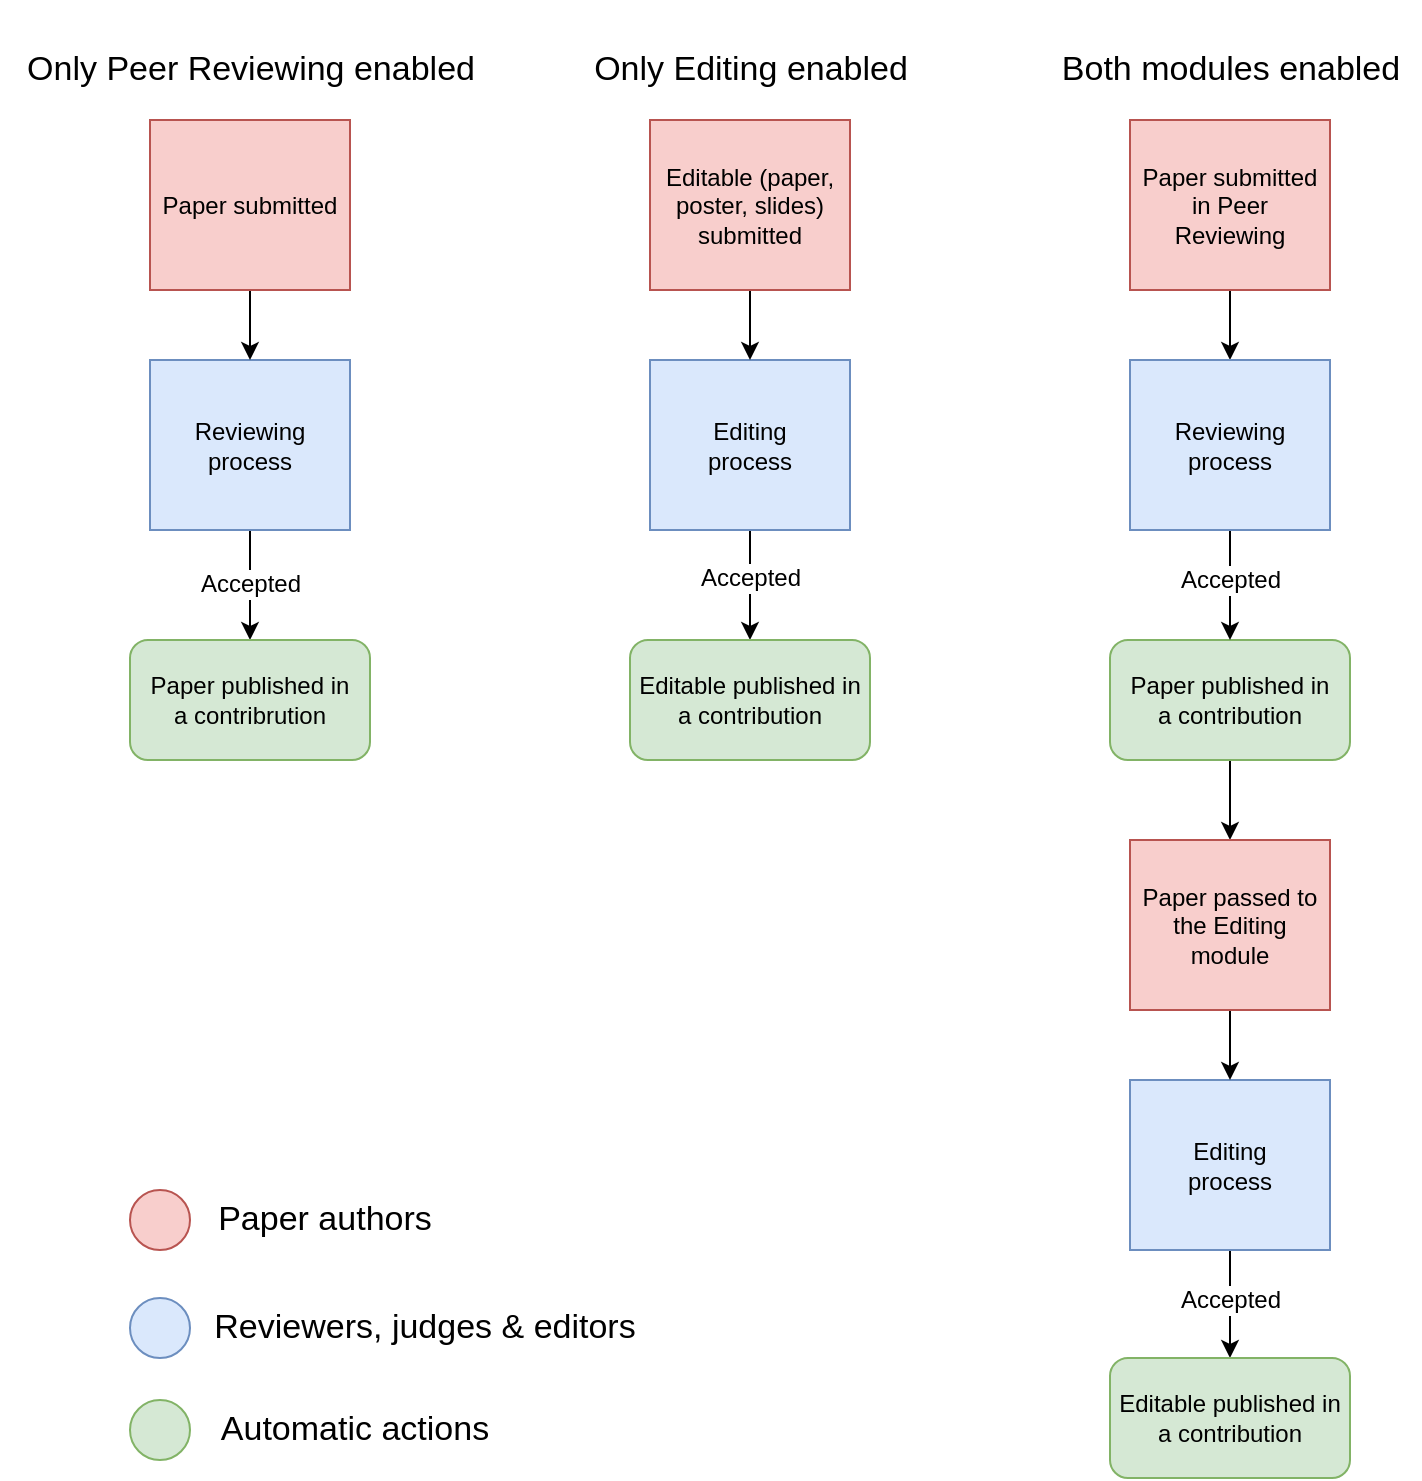 <mxfile version="20.4.0" type="device"><diagram id="C5RBs43oDa-KdzZeNtuy" name="Page-1"><mxGraphModel dx="2062" dy="1085" grid="1" gridSize="10" guides="1" tooltips="1" connect="1" arrows="1" fold="1" page="1" pageScale="1" pageWidth="827" pageHeight="1169" math="0" shadow="0"><root><mxCell id="WIyWlLk6GJQsqaUBKTNV-0"/><mxCell id="WIyWlLk6GJQsqaUBKTNV-1" parent="WIyWlLk6GJQsqaUBKTNV-0"/><mxCell id="0JVpYgcgsXQ9fJcGoQOI-15" value="&lt;div style=&quot;font-size: 17px;&quot;&gt;Only Peer Reviewing enabled&lt;/div&gt;" style="text;html=1;align=center;verticalAlign=middle;resizable=0;points=[];autosize=1;strokeColor=none;fillColor=none;fontSize=17;spacingTop=20;" parent="WIyWlLk6GJQsqaUBKTNV-1" vertex="1"><mxGeometry x="30" y="130" width="250" height="50" as="geometry"/></mxCell><mxCell id="0JVpYgcgsXQ9fJcGoQOI-21" style="edgeStyle=orthogonalEdgeStyle;rounded=0;orthogonalLoop=1;jettySize=auto;html=1;entryX=0.5;entryY=0;entryDx=0;entryDy=0;fontSize=16;" parent="WIyWlLk6GJQsqaUBKTNV-1" source="0JVpYgcgsXQ9fJcGoQOI-16" target="0JVpYgcgsXQ9fJcGoQOI-20" edge="1"><mxGeometry relative="1" as="geometry"/></mxCell><mxCell id="0JVpYgcgsXQ9fJcGoQOI-43" value="&lt;div&gt;Accepted&lt;/div&gt;" style="edgeLabel;html=1;align=center;verticalAlign=middle;resizable=0;points=[];fontSize=12;" parent="0JVpYgcgsXQ9fJcGoQOI-21" vertex="1" connectable="0"><mxGeometry x="-0.354" y="1" relative="1" as="geometry"><mxPoint x="-1" y="9" as="offset"/></mxGeometry></mxCell><mxCell id="0JVpYgcgsXQ9fJcGoQOI-16" value="&lt;div&gt;Reviewing&lt;/div&gt;&lt;div&gt;process&lt;/div&gt;" style="rounded=0;whiteSpace=wrap;html=1;fillColor=#dae8fc;strokeColor=#6c8ebf;" parent="WIyWlLk6GJQsqaUBKTNV-1" vertex="1"><mxGeometry x="105" y="310" width="100" height="85" as="geometry"/></mxCell><mxCell id="0JVpYgcgsXQ9fJcGoQOI-41" style="edgeStyle=orthogonalEdgeStyle;rounded=0;orthogonalLoop=1;jettySize=auto;html=1;entryX=0.5;entryY=0;entryDx=0;entryDy=0;fontSize=12;" parent="WIyWlLk6GJQsqaUBKTNV-1" source="0JVpYgcgsXQ9fJcGoQOI-19" target="0JVpYgcgsXQ9fJcGoQOI-16" edge="1"><mxGeometry relative="1" as="geometry"/></mxCell><mxCell id="0JVpYgcgsXQ9fJcGoQOI-19" value="Paper submitted" style="rounded=0;whiteSpace=wrap;html=1;fillColor=#f8cecc;strokeColor=#b85450;spacingLeft=4;spacingRight=4;" parent="WIyWlLk6GJQsqaUBKTNV-1" vertex="1"><mxGeometry x="105" y="190" width="100" height="85" as="geometry"/></mxCell><mxCell id="0JVpYgcgsXQ9fJcGoQOI-20" value="&lt;div&gt;Paper published in&lt;/div&gt;&lt;div&gt;a contribrution&lt;/div&gt;" style="rounded=1;whiteSpace=wrap;html=1;fillColor=#d5e8d4;strokeColor=#82b366;" parent="WIyWlLk6GJQsqaUBKTNV-1" vertex="1"><mxGeometry x="95" y="450" width="120" height="60" as="geometry"/></mxCell><mxCell id="0JVpYgcgsXQ9fJcGoQOI-22" value="&lt;div style=&quot;font-size: 17px;&quot;&gt;Only Editing enabled&lt;/div&gt;" style="text;html=1;align=center;verticalAlign=middle;resizable=0;points=[];autosize=1;strokeColor=none;fillColor=none;fontSize=17;" parent="WIyWlLk6GJQsqaUBKTNV-1" vertex="1"><mxGeometry x="315" y="150" width="180" height="30" as="geometry"/></mxCell><mxCell id="0JVpYgcgsXQ9fJcGoQOI-23" style="edgeStyle=orthogonalEdgeStyle;rounded=0;orthogonalLoop=1;jettySize=auto;html=1;entryX=0.5;entryY=0;entryDx=0;entryDy=0;fontSize=16;" parent="WIyWlLk6GJQsqaUBKTNV-1" source="0JVpYgcgsXQ9fJcGoQOI-24" target="0JVpYgcgsXQ9fJcGoQOI-27" edge="1"><mxGeometry relative="1" as="geometry"/></mxCell><mxCell id="0JVpYgcgsXQ9fJcGoQOI-44" value="Accepted" style="edgeLabel;html=1;align=center;verticalAlign=middle;resizable=0;points=[];fontSize=12;" parent="0JVpYgcgsXQ9fJcGoQOI-23" vertex="1" connectable="0"><mxGeometry x="0.188" y="2" relative="1" as="geometry"><mxPoint x="-2" y="-9" as="offset"/></mxGeometry></mxCell><mxCell id="0JVpYgcgsXQ9fJcGoQOI-24" value="&lt;div&gt;Editing&lt;br&gt;&lt;/div&gt;&lt;div&gt;process&lt;/div&gt;" style="rounded=0;whiteSpace=wrap;html=1;fillColor=#dae8fc;strokeColor=#6c8ebf;" parent="WIyWlLk6GJQsqaUBKTNV-1" vertex="1"><mxGeometry x="355" y="310" width="100" height="85" as="geometry"/></mxCell><mxCell id="0JVpYgcgsXQ9fJcGoQOI-42" style="edgeStyle=orthogonalEdgeStyle;rounded=0;orthogonalLoop=1;jettySize=auto;html=1;entryX=0.5;entryY=0;entryDx=0;entryDy=0;fontSize=12;" parent="WIyWlLk6GJQsqaUBKTNV-1" source="0JVpYgcgsXQ9fJcGoQOI-26" target="0JVpYgcgsXQ9fJcGoQOI-24" edge="1"><mxGeometry relative="1" as="geometry"/></mxCell><mxCell id="0JVpYgcgsXQ9fJcGoQOI-26" value="Editable (paper, poster, slides) submitted" style="rounded=0;whiteSpace=wrap;html=1;fillColor=#f8cecc;strokeColor=#b85450;" parent="WIyWlLk6GJQsqaUBKTNV-1" vertex="1"><mxGeometry x="355" y="190" width="100" height="85" as="geometry"/></mxCell><mxCell id="0JVpYgcgsXQ9fJcGoQOI-27" value="&lt;div&gt;Editable published in&lt;/div&gt;&lt;div&gt;a contribution&lt;/div&gt;" style="rounded=1;whiteSpace=wrap;html=1;fillColor=#d5e8d4;strokeColor=#82b366;" parent="WIyWlLk6GJQsqaUBKTNV-1" vertex="1"><mxGeometry x="345" y="450" width="120" height="60" as="geometry"/></mxCell><mxCell id="0JVpYgcgsXQ9fJcGoQOI-28" value="Both modules enabled" style="text;html=1;align=center;verticalAlign=middle;resizable=0;points=[];autosize=1;strokeColor=none;fillColor=none;fontSize=17;" parent="WIyWlLk6GJQsqaUBKTNV-1" vertex="1"><mxGeometry x="550" y="150" width="190" height="30" as="geometry"/></mxCell><mxCell id="0JVpYgcgsXQ9fJcGoQOI-29" style="edgeStyle=orthogonalEdgeStyle;rounded=0;orthogonalLoop=1;jettySize=auto;html=1;entryX=0.5;entryY=0;entryDx=0;entryDy=0;fontSize=16;" parent="WIyWlLk6GJQsqaUBKTNV-1" source="0JVpYgcgsXQ9fJcGoQOI-30" target="0JVpYgcgsXQ9fJcGoQOI-33" edge="1"><mxGeometry relative="1" as="geometry"/></mxCell><mxCell id="0JVpYgcgsXQ9fJcGoQOI-49" value="Accepted" style="edgeLabel;html=1;align=center;verticalAlign=middle;resizable=0;points=[];fontSize=12;" parent="0JVpYgcgsXQ9fJcGoQOI-29" vertex="1" connectable="0"><mxGeometry x="-0.31" y="1" relative="1" as="geometry"><mxPoint x="-1" y="6" as="offset"/></mxGeometry></mxCell><mxCell id="0JVpYgcgsXQ9fJcGoQOI-30" value="&lt;div&gt;Editing&lt;br&gt;&lt;/div&gt;&lt;div&gt;process&lt;/div&gt;" style="rounded=0;whiteSpace=wrap;html=1;fillColor=#dae8fc;strokeColor=#6c8ebf;" parent="WIyWlLk6GJQsqaUBKTNV-1" vertex="1"><mxGeometry x="595" y="670" width="100" height="85" as="geometry"/></mxCell><mxCell id="0JVpYgcgsXQ9fJcGoQOI-47" style="edgeStyle=orthogonalEdgeStyle;rounded=0;orthogonalLoop=1;jettySize=auto;html=1;entryX=0.5;entryY=0;entryDx=0;entryDy=0;fontSize=12;" parent="WIyWlLk6GJQsqaUBKTNV-1" source="0JVpYgcgsXQ9fJcGoQOI-32" target="0JVpYgcgsXQ9fJcGoQOI-45" edge="1"><mxGeometry relative="1" as="geometry"/></mxCell><mxCell id="0JVpYgcgsXQ9fJcGoQOI-32" value="Paper submitted in Peer Reviewing" style="rounded=0;whiteSpace=wrap;html=1;fillColor=#f8cecc;strokeColor=#b85450;spacingLeft=4;spacingRight=4;" parent="WIyWlLk6GJQsqaUBKTNV-1" vertex="1"><mxGeometry x="595" y="190" width="100" height="85" as="geometry"/></mxCell><mxCell id="0JVpYgcgsXQ9fJcGoQOI-33" value="Editable published in a contribution" style="rounded=1;whiteSpace=wrap;html=1;fillColor=#d5e8d4;strokeColor=#82b366;" parent="WIyWlLk6GJQsqaUBKTNV-1" vertex="1"><mxGeometry x="585" y="809" width="120" height="60" as="geometry"/></mxCell><mxCell id="0JVpYgcgsXQ9fJcGoQOI-38" style="edgeStyle=orthogonalEdgeStyle;rounded=0;orthogonalLoop=1;jettySize=auto;html=1;entryX=0.5;entryY=0;entryDx=0;entryDy=0;fontSize=16;" parent="WIyWlLk6GJQsqaUBKTNV-1" source="0JVpYgcgsXQ9fJcGoQOI-35" target="0JVpYgcgsXQ9fJcGoQOI-37" edge="1"><mxGeometry relative="1" as="geometry"/></mxCell><mxCell id="0JVpYgcgsXQ9fJcGoQOI-35" value="&lt;div&gt;Paper published in &lt;br&gt;&lt;/div&gt;&lt;div&gt;a contribution&lt;/div&gt;" style="rounded=1;whiteSpace=wrap;html=1;fillColor=#d5e8d4;strokeColor=#82b366;" parent="WIyWlLk6GJQsqaUBKTNV-1" vertex="1"><mxGeometry x="585" y="450" width="120" height="60" as="geometry"/></mxCell><mxCell id="0JVpYgcgsXQ9fJcGoQOI-39" style="edgeStyle=orthogonalEdgeStyle;rounded=0;orthogonalLoop=1;jettySize=auto;html=1;entryX=0.5;entryY=0;entryDx=0;entryDy=0;fontSize=16;" parent="WIyWlLk6GJQsqaUBKTNV-1" source="0JVpYgcgsXQ9fJcGoQOI-37" target="0JVpYgcgsXQ9fJcGoQOI-30" edge="1"><mxGeometry relative="1" as="geometry"/></mxCell><mxCell id="0JVpYgcgsXQ9fJcGoQOI-37" value="Paper passed to the Editing module" style="rounded=0;whiteSpace=wrap;html=1;fillColor=#f8cecc;strokeColor=#b85450;" parent="WIyWlLk6GJQsqaUBKTNV-1" vertex="1"><mxGeometry x="595" y="550" width="100" height="85" as="geometry"/></mxCell><mxCell id="0JVpYgcgsXQ9fJcGoQOI-46" style="edgeStyle=orthogonalEdgeStyle;rounded=0;orthogonalLoop=1;jettySize=auto;html=1;entryX=0.5;entryY=0;entryDx=0;entryDy=0;fontSize=12;" parent="WIyWlLk6GJQsqaUBKTNV-1" source="0JVpYgcgsXQ9fJcGoQOI-45" target="0JVpYgcgsXQ9fJcGoQOI-35" edge="1"><mxGeometry relative="1" as="geometry"/></mxCell><mxCell id="0JVpYgcgsXQ9fJcGoQOI-48" value="Accepted" style="edgeLabel;html=1;align=center;verticalAlign=middle;resizable=0;points=[];fontSize=12;" parent="0JVpYgcgsXQ9fJcGoQOI-46" vertex="1" connectable="0"><mxGeometry x="0.147" y="-1" relative="1" as="geometry"><mxPoint x="1" y="-7" as="offset"/></mxGeometry></mxCell><mxCell id="0JVpYgcgsXQ9fJcGoQOI-45" value="&lt;div&gt;Reviewing&lt;/div&gt;&lt;div&gt;process&lt;/div&gt;" style="rounded=0;whiteSpace=wrap;html=1;fillColor=#dae8fc;strokeColor=#6c8ebf;" parent="WIyWlLk6GJQsqaUBKTNV-1" vertex="1"><mxGeometry x="595" y="310" width="100" height="85" as="geometry"/></mxCell><mxCell id="k2XVoTMEqx-h6307ol2Z-0" value="" style="ellipse;whiteSpace=wrap;html=1;aspect=fixed;fontSize=17;fillColor=#d5e8d4;strokeColor=#82b366;" vertex="1" parent="WIyWlLk6GJQsqaUBKTNV-1"><mxGeometry x="95" y="830" width="30" height="30" as="geometry"/></mxCell><mxCell id="k2XVoTMEqx-h6307ol2Z-1" value="Automatic actions" style="text;html=1;strokeColor=none;fillColor=none;align=center;verticalAlign=middle;whiteSpace=wrap;rounded=0;fontSize=17;" vertex="1" parent="WIyWlLk6GJQsqaUBKTNV-1"><mxGeometry x="125" y="830" width="165" height="30" as="geometry"/></mxCell><mxCell id="k2XVoTMEqx-h6307ol2Z-3" value="" style="ellipse;whiteSpace=wrap;html=1;aspect=fixed;fontSize=17;fillColor=#dae8fc;strokeColor=#6c8ebf;" vertex="1" parent="WIyWlLk6GJQsqaUBKTNV-1"><mxGeometry x="95" y="779" width="30" height="30" as="geometry"/></mxCell><mxCell id="k2XVoTMEqx-h6307ol2Z-4" value="Reviewers, judges &amp;amp; editors" style="text;html=1;strokeColor=none;fillColor=none;align=center;verticalAlign=middle;whiteSpace=wrap;rounded=0;fontSize=17;" vertex="1" parent="WIyWlLk6GJQsqaUBKTNV-1"><mxGeometry x="125" y="779" width="235" height="30" as="geometry"/></mxCell><mxCell id="k2XVoTMEqx-h6307ol2Z-5" value="" style="ellipse;whiteSpace=wrap;html=1;aspect=fixed;fontSize=17;fillColor=#f8cecc;strokeColor=#b85450;" vertex="1" parent="WIyWlLk6GJQsqaUBKTNV-1"><mxGeometry x="95" y="725" width="30" height="30" as="geometry"/></mxCell><mxCell id="k2XVoTMEqx-h6307ol2Z-6" value="Paper authors" style="text;html=1;strokeColor=none;fillColor=none;align=center;verticalAlign=middle;whiteSpace=wrap;rounded=0;fontSize=17;" vertex="1" parent="WIyWlLk6GJQsqaUBKTNV-1"><mxGeometry x="125" y="725" width="135" height="30" as="geometry"/></mxCell></root></mxGraphModel></diagram></mxfile>